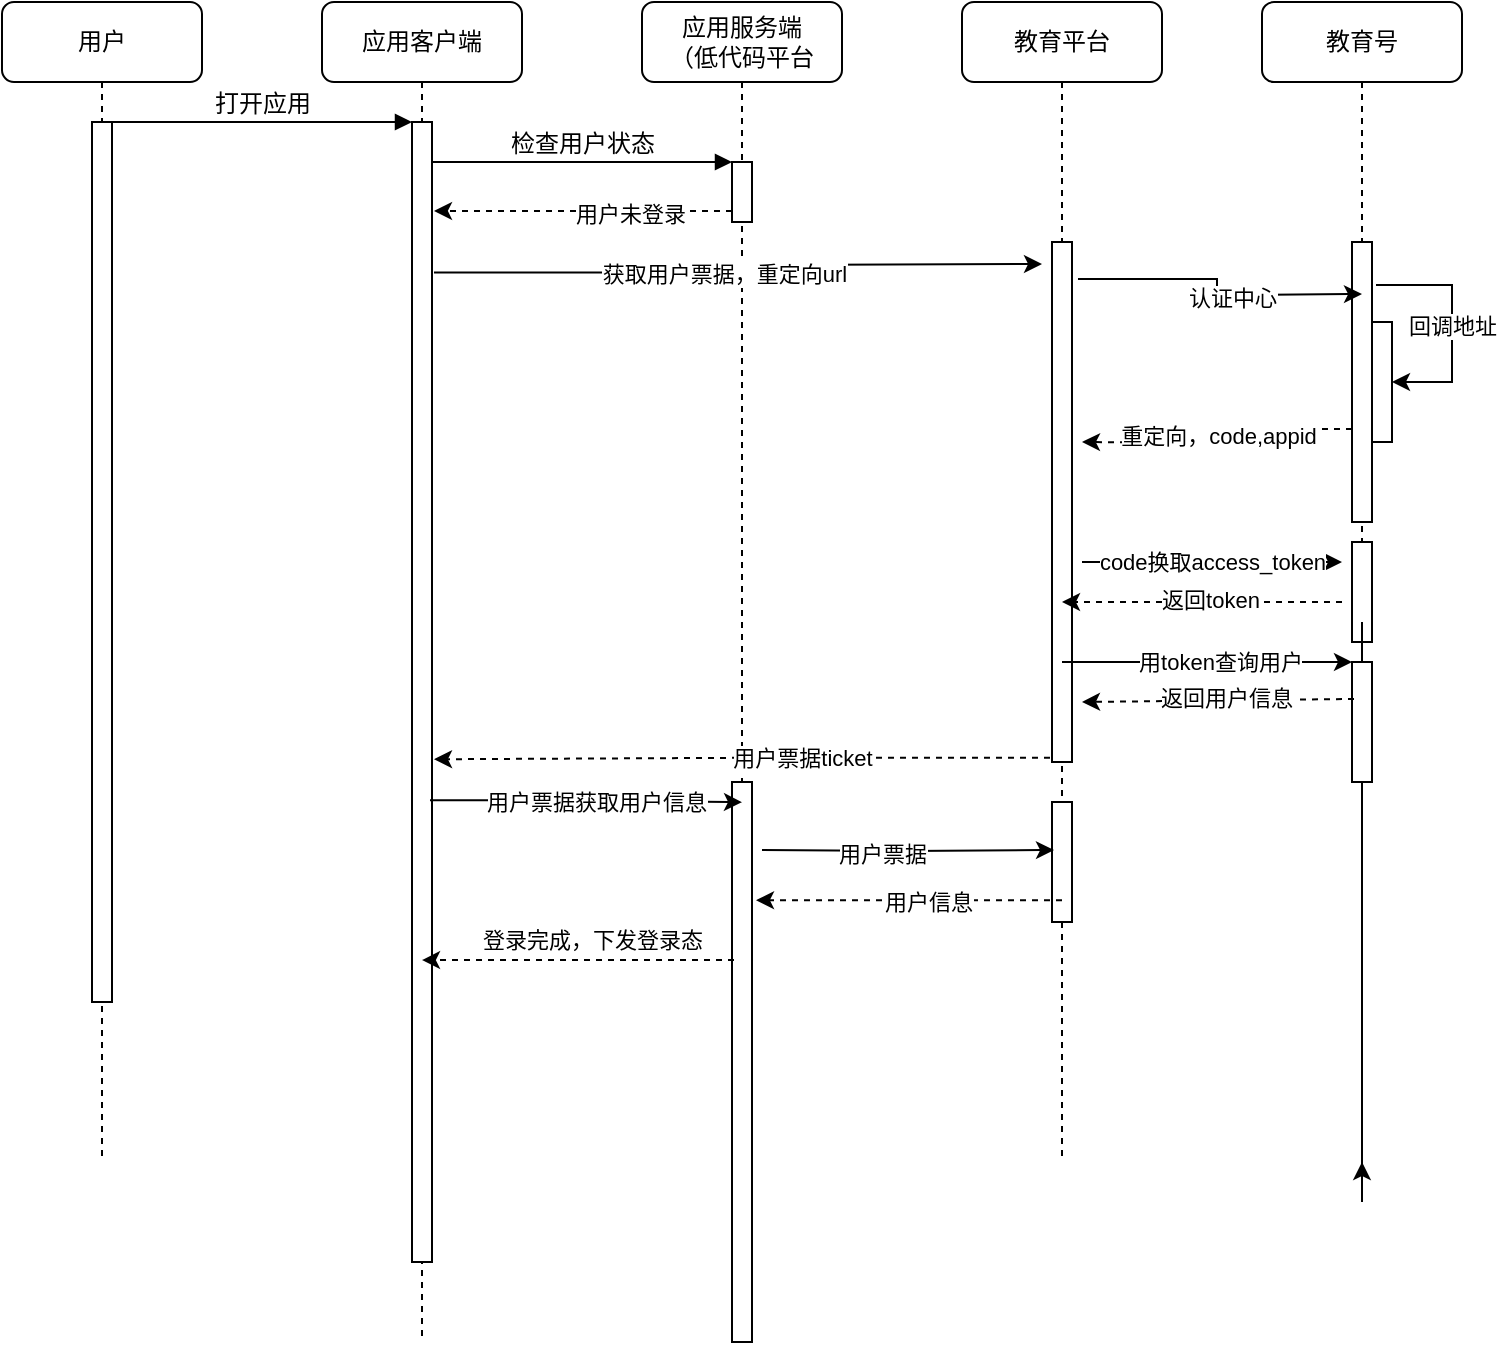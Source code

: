 <mxfile version="21.0.2" type="github">
  <diagram name="Page-1" id="13e1069c-82ec-6db2-03f1-153e76fe0fe0">
    <mxGraphModel dx="954" dy="562" grid="1" gridSize="10" guides="1" tooltips="1" connect="1" arrows="1" fold="1" page="1" pageScale="1" pageWidth="1100" pageHeight="850" background="none" math="0" shadow="0">
      <root>
        <mxCell id="0" />
        <mxCell id="1" parent="0" />
        <mxCell id="7baba1c4bc27f4b0-2" value="应用客户端" style="shape=umlLifeline;perimeter=lifelinePerimeter;whiteSpace=wrap;html=1;container=1;collapsible=0;recursiveResize=0;outlineConnect=0;rounded=1;shadow=0;comic=0;labelBackgroundColor=none;strokeWidth=1;fontFamily=Verdana;fontSize=12;align=center;" parent="1" vertex="1">
          <mxGeometry x="260" y="80" width="100" height="670" as="geometry" />
        </mxCell>
        <mxCell id="qNvrEW012JE64xCaFdd--19" style="edgeStyle=none;rounded=0;orthogonalLoop=1;jettySize=auto;html=1;dashed=1;elbow=vertical;" parent="7baba1c4bc27f4b0-2" source="7baba1c4bc27f4b0-10" target="7baba1c4bc27f4b0-2" edge="1">
          <mxGeometry relative="1" as="geometry" />
        </mxCell>
        <mxCell id="7baba1c4bc27f4b0-10" value="" style="html=1;points=[];perimeter=orthogonalPerimeter;rounded=0;shadow=0;comic=0;labelBackgroundColor=none;strokeWidth=1;fontFamily=Verdana;fontSize=12;align=center;" parent="7baba1c4bc27f4b0-2" vertex="1">
          <mxGeometry x="45" y="60" width="10" height="570" as="geometry" />
        </mxCell>
        <mxCell id="7baba1c4bc27f4b0-3" value="应用服务端&lt;br style=&quot;border-color: var(--border-color);&quot;&gt;（低代码平台" style="shape=umlLifeline;perimeter=lifelinePerimeter;whiteSpace=wrap;html=1;container=1;collapsible=0;recursiveResize=0;outlineConnect=0;rounded=1;shadow=0;comic=0;labelBackgroundColor=none;strokeWidth=1;fontFamily=Verdana;fontSize=12;align=center;" parent="1" vertex="1">
          <mxGeometry x="420" y="80" width="100" height="670" as="geometry" />
        </mxCell>
        <mxCell id="7baba1c4bc27f4b0-13" value="" style="html=1;points=[];perimeter=orthogonalPerimeter;rounded=0;shadow=0;comic=0;labelBackgroundColor=none;strokeWidth=1;fontFamily=Verdana;fontSize=12;align=center;" parent="7baba1c4bc27f4b0-3" vertex="1">
          <mxGeometry x="45" y="80" width="10" height="30" as="geometry" />
        </mxCell>
        <mxCell id="qNvrEW012JE64xCaFdd--28" style="edgeStyle=none;rounded=0;orthogonalLoop=1;jettySize=auto;html=1;elbow=vertical;" parent="7baba1c4bc27f4b0-3" source="qNvrEW012JE64xCaFdd--20" target="7baba1c4bc27f4b0-3" edge="1">
          <mxGeometry relative="1" as="geometry" />
        </mxCell>
        <mxCell id="nbmTtfiOY9Syantr3b5a-6" style="edgeStyle=orthogonalEdgeStyle;rounded=0;orthogonalLoop=1;jettySize=auto;html=1;" edge="1" parent="7baba1c4bc27f4b0-3" source="qNvrEW012JE64xCaFdd--20" target="7baba1c4bc27f4b0-3">
          <mxGeometry relative="1" as="geometry">
            <Array as="points">
              <mxPoint x="50" y="230" />
              <mxPoint x="50" y="230" />
            </Array>
          </mxGeometry>
        </mxCell>
        <mxCell id="qNvrEW012JE64xCaFdd--20" value="" style="html=1;points=[];perimeter=orthogonalPerimeter;rounded=0;shadow=0;comic=0;labelBackgroundColor=none;strokeWidth=1;fontFamily=Verdana;fontSize=12;align=center;" parent="7baba1c4bc27f4b0-3" vertex="1">
          <mxGeometry x="45" y="390" width="10" height="280" as="geometry" />
        </mxCell>
        <mxCell id="7baba1c4bc27f4b0-4" value="教育平台" style="shape=umlLifeline;perimeter=lifelinePerimeter;whiteSpace=wrap;html=1;container=1;collapsible=0;recursiveResize=0;outlineConnect=0;rounded=1;shadow=0;comic=0;labelBackgroundColor=none;strokeWidth=1;fontFamily=Verdana;fontSize=12;align=center;" parent="1" vertex="1">
          <mxGeometry x="580" y="80" width="100" height="580" as="geometry" />
        </mxCell>
        <mxCell id="nbmTtfiOY9Syantr3b5a-3" style="edgeStyle=orthogonalEdgeStyle;rounded=0;orthogonalLoop=1;jettySize=auto;html=1;" edge="1" parent="7baba1c4bc27f4b0-4" source="qNvrEW012JE64xCaFdd--23" target="7baba1c4bc27f4b0-4">
          <mxGeometry relative="1" as="geometry">
            <Array as="points">
              <mxPoint x="50" y="230" />
              <mxPoint x="50" y="230" />
            </Array>
          </mxGeometry>
        </mxCell>
        <mxCell id="qNvrEW012JE64xCaFdd--23" value="" style="html=1;points=[];perimeter=orthogonalPerimeter;rounded=0;shadow=0;comic=0;labelBackgroundColor=none;strokeWidth=1;fontFamily=Verdana;fontSize=12;align=center;" parent="7baba1c4bc27f4b0-4" vertex="1">
          <mxGeometry x="45" y="120" width="10" height="260" as="geometry" />
        </mxCell>
        <mxCell id="nbmTtfiOY9Syantr3b5a-19" value="" style="html=1;points=[];perimeter=orthogonalPerimeter;rounded=0;shadow=0;comic=0;labelBackgroundColor=none;strokeWidth=1;fontFamily=Verdana;fontSize=12;align=center;" vertex="1" parent="7baba1c4bc27f4b0-4">
          <mxGeometry x="45" y="400" width="10" height="60" as="geometry" />
        </mxCell>
        <mxCell id="7baba1c4bc27f4b0-8" value="用户" style="shape=umlLifeline;perimeter=lifelinePerimeter;whiteSpace=wrap;html=1;container=1;collapsible=0;recursiveResize=0;outlineConnect=0;rounded=1;shadow=0;comic=0;labelBackgroundColor=none;strokeWidth=1;fontFamily=Verdana;fontSize=12;align=center;" parent="1" vertex="1">
          <mxGeometry x="100" y="80" width="100" height="580" as="geometry" />
        </mxCell>
        <mxCell id="7baba1c4bc27f4b0-9" value="" style="html=1;points=[];perimeter=orthogonalPerimeter;rounded=0;shadow=0;comic=0;labelBackgroundColor=none;strokeWidth=1;fontFamily=Verdana;fontSize=12;align=center;" parent="7baba1c4bc27f4b0-8" vertex="1">
          <mxGeometry x="45" y="60" width="10" height="440" as="geometry" />
        </mxCell>
        <mxCell id="7baba1c4bc27f4b0-11" value="打开应用" style="html=1;verticalAlign=bottom;endArrow=block;entryX=0;entryY=0;labelBackgroundColor=none;fontFamily=Verdana;fontSize=12;edgeStyle=elbowEdgeStyle;elbow=vertical;" parent="1" source="7baba1c4bc27f4b0-9" target="7baba1c4bc27f4b0-10" edge="1">
          <mxGeometry relative="1" as="geometry">
            <mxPoint x="220" y="190" as="sourcePoint" />
          </mxGeometry>
        </mxCell>
        <mxCell id="7baba1c4bc27f4b0-14" value="检查用户状态" style="html=1;verticalAlign=bottom;endArrow=block;entryX=0;entryY=0;labelBackgroundColor=none;fontFamily=Verdana;fontSize=12;edgeStyle=elbowEdgeStyle;elbow=vertical;" parent="1" source="7baba1c4bc27f4b0-10" target="7baba1c4bc27f4b0-13" edge="1">
          <mxGeometry relative="1" as="geometry">
            <mxPoint x="370" y="200" as="sourcePoint" />
          </mxGeometry>
        </mxCell>
        <mxCell id="qNvrEW012JE64xCaFdd--2" value="教育号" style="shape=umlLifeline;perimeter=lifelinePerimeter;whiteSpace=wrap;html=1;container=1;collapsible=0;recursiveResize=0;outlineConnect=0;rounded=1;shadow=0;comic=0;labelBackgroundColor=none;strokeWidth=1;fontFamily=Verdana;fontSize=12;align=center;" parent="1" vertex="1">
          <mxGeometry x="730" y="80" width="100" height="580" as="geometry" />
        </mxCell>
        <mxCell id="qNvrEW012JE64xCaFdd--12" style="edgeStyle=none;rounded=0;orthogonalLoop=1;jettySize=auto;html=1;" parent="qNvrEW012JE64xCaFdd--2" source="qNvrEW012JE64xCaFdd--8" target="7baba1c4bc27f4b0-37" edge="1">
          <mxGeometry relative="1" as="geometry" />
        </mxCell>
        <mxCell id="qNvrEW012JE64xCaFdd--8" value="" style="html=1;points=[];perimeter=orthogonalPerimeter;rounded=0;shadow=0;comic=0;labelBackgroundColor=none;strokeWidth=1;fontFamily=Verdana;fontSize=12;align=center;" parent="qNvrEW012JE64xCaFdd--2" vertex="1">
          <mxGeometry x="45" y="120" width="10" height="140" as="geometry" />
        </mxCell>
        <mxCell id="qNvrEW012JE64xCaFdd--13" value="" style="edgeStyle=none;rounded=0;orthogonalLoop=1;jettySize=auto;html=1;" parent="qNvrEW012JE64xCaFdd--2" source="7baba1c4bc27f4b0-37" target="qNvrEW012JE64xCaFdd--8" edge="1">
          <mxGeometry relative="1" as="geometry" />
        </mxCell>
        <mxCell id="7baba1c4bc27f4b0-37" value="" style="html=1;points=[];perimeter=orthogonalPerimeter;rounded=0;shadow=0;comic=0;labelBackgroundColor=none;strokeWidth=1;fontFamily=Verdana;fontSize=12;align=center;" parent="qNvrEW012JE64xCaFdd--2" vertex="1">
          <mxGeometry x="55" y="160" width="10" height="60" as="geometry" />
        </mxCell>
        <mxCell id="qNvrEW012JE64xCaFdd--15" value="" style="endArrow=classic;html=1;rounded=0;exitX=1.2;exitY=0.154;exitDx=0;exitDy=0;exitPerimeter=0;edgeStyle=entityRelationEdgeStyle;elbow=vertical;" parent="qNvrEW012JE64xCaFdd--2" source="qNvrEW012JE64xCaFdd--8" target="7baba1c4bc27f4b0-37" edge="1">
          <mxGeometry width="50" height="50" relative="1" as="geometry">
            <mxPoint x="-200" y="380" as="sourcePoint" />
            <mxPoint x="70" y="300" as="targetPoint" />
          </mxGeometry>
        </mxCell>
        <mxCell id="qNvrEW012JE64xCaFdd--16" value="回调地址" style="edgeLabel;html=1;align=center;verticalAlign=middle;resizable=0;points=[];" parent="qNvrEW012JE64xCaFdd--15" vertex="1" connectable="0">
          <mxGeometry x="-0.007" relative="1" as="geometry">
            <mxPoint as="offset" />
          </mxGeometry>
        </mxCell>
        <mxCell id="qNvrEW012JE64xCaFdd--26" value="" style="html=1;points=[];perimeter=orthogonalPerimeter;rounded=0;shadow=0;comic=0;labelBackgroundColor=none;strokeWidth=1;fontFamily=Verdana;fontSize=12;align=center;" parent="qNvrEW012JE64xCaFdd--2" vertex="1">
          <mxGeometry x="45" y="270" width="10" height="50" as="geometry" />
        </mxCell>
        <mxCell id="nbmTtfiOY9Syantr3b5a-5" style="edgeStyle=orthogonalEdgeStyle;rounded=0;orthogonalLoop=1;jettySize=auto;html=1;" edge="1" parent="qNvrEW012JE64xCaFdd--2" source="qNvrEW012JE64xCaFdd--34" target="qNvrEW012JE64xCaFdd--2">
          <mxGeometry relative="1" as="geometry" />
        </mxCell>
        <mxCell id="qNvrEW012JE64xCaFdd--34" value="" style="html=1;points=[];perimeter=orthogonalPerimeter;rounded=0;shadow=0;comic=0;labelBackgroundColor=none;strokeWidth=1;fontFamily=Verdana;fontSize=12;align=center;" parent="qNvrEW012JE64xCaFdd--2" vertex="1">
          <mxGeometry x="45" y="330" width="10" height="60" as="geometry" />
        </mxCell>
        <mxCell id="qNvrEW012JE64xCaFdd--4" style="rounded=0;orthogonalLoop=1;jettySize=auto;html=1;dashed=1;entryX=1.1;entryY=0.078;entryDx=0;entryDy=0;entryPerimeter=0;" parent="1" source="7baba1c4bc27f4b0-13" target="7baba1c4bc27f4b0-10" edge="1">
          <mxGeometry relative="1" as="geometry">
            <mxPoint x="470" y="240" as="sourcePoint" />
          </mxGeometry>
        </mxCell>
        <mxCell id="qNvrEW012JE64xCaFdd--5" value="用户未登录" style="edgeLabel;html=1;align=center;verticalAlign=middle;resizable=0;points=[];" parent="qNvrEW012JE64xCaFdd--4" vertex="1" connectable="0">
          <mxGeometry x="-0.308" y="1" relative="1" as="geometry">
            <mxPoint as="offset" />
          </mxGeometry>
        </mxCell>
        <mxCell id="qNvrEW012JE64xCaFdd--27" value="code换取access_token" style="edgeStyle=none;rounded=0;orthogonalLoop=1;jettySize=auto;html=1;elbow=vertical;" parent="1" edge="1">
          <mxGeometry relative="1" as="geometry">
            <mxPoint x="640" y="360" as="sourcePoint" />
            <mxPoint x="770" y="360" as="targetPoint" />
          </mxGeometry>
        </mxCell>
        <mxCell id="qNvrEW012JE64xCaFdd--29" style="rounded=0;orthogonalLoop=1;jettySize=auto;html=1;elbow=vertical;dashed=1;" parent="1" target="7baba1c4bc27f4b0-4" edge="1">
          <mxGeometry relative="1" as="geometry">
            <mxPoint x="770" y="380" as="sourcePoint" />
          </mxGeometry>
        </mxCell>
        <mxCell id="qNvrEW012JE64xCaFdd--30" value="返回token" style="edgeLabel;html=1;align=center;verticalAlign=middle;resizable=0;points=[];" parent="qNvrEW012JE64xCaFdd--29" vertex="1" connectable="0">
          <mxGeometry x="-0.314" y="-1" relative="1" as="geometry">
            <mxPoint x="-18" as="offset" />
          </mxGeometry>
        </mxCell>
        <mxCell id="qNvrEW012JE64xCaFdd--37" style="edgeStyle=none;rounded=0;orthogonalLoop=1;jettySize=auto;html=1;elbow=vertical;" parent="1" source="7baba1c4bc27f4b0-4" target="qNvrEW012JE64xCaFdd--34" edge="1">
          <mxGeometry relative="1" as="geometry">
            <mxPoint x="634.95" y="522.775" as="sourcePoint" />
            <mxPoint x="795" y="570" as="targetPoint" />
          </mxGeometry>
        </mxCell>
        <mxCell id="qNvrEW012JE64xCaFdd--38" value="用token查询用户" style="edgeLabel;html=1;align=center;verticalAlign=middle;resizable=0;points=[];" parent="qNvrEW012JE64xCaFdd--37" vertex="1" connectable="0">
          <mxGeometry x="0.265" relative="1" as="geometry">
            <mxPoint x="-13" as="offset" />
          </mxGeometry>
        </mxCell>
        <mxCell id="qNvrEW012JE64xCaFdd--44" style="rounded=0;orthogonalLoop=1;jettySize=auto;html=1;elbow=vertical;dashed=1;exitX=0.1;exitY=0.318;exitDx=0;exitDy=0;exitPerimeter=0;" parent="1" target="7baba1c4bc27f4b0-2" edge="1" source="qNvrEW012JE64xCaFdd--20">
          <mxGeometry relative="1" as="geometry">
            <mxPoint x="470" y="640" as="sourcePoint" />
            <mxPoint x="320" y="640" as="targetPoint" />
          </mxGeometry>
        </mxCell>
        <mxCell id="qNvrEW012JE64xCaFdd--45" value="登录完成，下发登录态" style="edgeLabel;html=1;align=center;verticalAlign=middle;resizable=0;points=[];" parent="qNvrEW012JE64xCaFdd--44" vertex="1" connectable="0">
          <mxGeometry x="-0.314" y="-1" relative="1" as="geometry">
            <mxPoint x="-18" y="-9" as="offset" />
          </mxGeometry>
        </mxCell>
        <mxCell id="nbmTtfiOY9Syantr3b5a-4" value="重定向，code,appid" style="edgeStyle=orthogonalEdgeStyle;rounded=0;orthogonalLoop=1;jettySize=auto;html=1;exitX=0;exitY=0.668;exitDx=0;exitDy=0;exitPerimeter=0;dashed=1;" edge="1" parent="1" source="qNvrEW012JE64xCaFdd--8">
          <mxGeometry relative="1" as="geometry">
            <mxPoint x="640" y="300" as="targetPoint" />
          </mxGeometry>
        </mxCell>
        <mxCell id="qNvrEW012JE64xCaFdd--39" style="edgeStyle=none;rounded=0;orthogonalLoop=1;jettySize=auto;html=1;elbow=vertical;dashed=1;exitX=0.1;exitY=0.308;exitDx=0;exitDy=0;exitPerimeter=0;" parent="1" edge="1" source="qNvrEW012JE64xCaFdd--34">
          <mxGeometry relative="1" as="geometry">
            <mxPoint x="770" y="535" as="sourcePoint" />
            <mxPoint x="640" y="430" as="targetPoint" />
          </mxGeometry>
        </mxCell>
        <mxCell id="qNvrEW012JE64xCaFdd--40" value="返回用户信息" style="edgeLabel;html=1;align=center;verticalAlign=middle;resizable=0;points=[];" parent="qNvrEW012JE64xCaFdd--39" vertex="1" connectable="0">
          <mxGeometry x="-0.314" y="-1" relative="1" as="geometry">
            <mxPoint x="-18" as="offset" />
          </mxGeometry>
        </mxCell>
        <mxCell id="nbmTtfiOY9Syantr3b5a-9" style="edgeStyle=orthogonalEdgeStyle;rounded=0;orthogonalLoop=1;jettySize=auto;html=1;exitX=-0.1;exitY=0.992;exitDx=0;exitDy=0;exitPerimeter=0;dashed=1;entryX=1.1;entryY=0.559;entryDx=0;entryDy=0;entryPerimeter=0;" edge="1" parent="1" source="qNvrEW012JE64xCaFdd--23" target="7baba1c4bc27f4b0-10">
          <mxGeometry relative="1" as="geometry">
            <mxPoint x="320" y="608" as="targetPoint" />
          </mxGeometry>
        </mxCell>
        <mxCell id="nbmTtfiOY9Syantr3b5a-10" value="用户票据ticket" style="edgeLabel;html=1;align=center;verticalAlign=middle;resizable=0;points=[];" vertex="1" connectable="0" parent="nbmTtfiOY9Syantr3b5a-9">
          <mxGeometry x="-0.198" relative="1" as="geometry">
            <mxPoint as="offset" />
          </mxGeometry>
        </mxCell>
        <mxCell id="nbmTtfiOY9Syantr3b5a-12" style="edgeStyle=orthogonalEdgeStyle;rounded=0;orthogonalLoop=1;jettySize=auto;html=1;exitX=1.1;exitY=0.132;exitDx=0;exitDy=0;exitPerimeter=0;" edge="1" parent="1" source="7baba1c4bc27f4b0-10">
          <mxGeometry relative="1" as="geometry">
            <mxPoint x="620" y="211" as="targetPoint" />
          </mxGeometry>
        </mxCell>
        <mxCell id="nbmTtfiOY9Syantr3b5a-13" value="获取用户票据，重定向url" style="edgeLabel;html=1;align=center;verticalAlign=middle;resizable=0;points=[];" vertex="1" connectable="0" parent="nbmTtfiOY9Syantr3b5a-12">
          <mxGeometry x="-0.062" y="-1" relative="1" as="geometry">
            <mxPoint as="offset" />
          </mxGeometry>
        </mxCell>
        <mxCell id="nbmTtfiOY9Syantr3b5a-14" style="edgeStyle=orthogonalEdgeStyle;rounded=0;orthogonalLoop=1;jettySize=auto;html=1;exitX=1.3;exitY=0.071;exitDx=0;exitDy=0;exitPerimeter=0;" edge="1" parent="1" source="qNvrEW012JE64xCaFdd--23">
          <mxGeometry relative="1" as="geometry">
            <mxPoint x="780" y="226" as="targetPoint" />
          </mxGeometry>
        </mxCell>
        <mxCell id="nbmTtfiOY9Syantr3b5a-15" value="认证中心" style="edgeLabel;html=1;align=center;verticalAlign=middle;resizable=0;points=[];" vertex="1" connectable="0" parent="nbmTtfiOY9Syantr3b5a-14">
          <mxGeometry x="0.136" relative="1" as="geometry">
            <mxPoint y="1" as="offset" />
          </mxGeometry>
        </mxCell>
        <mxCell id="nbmTtfiOY9Syantr3b5a-16" style="edgeStyle=orthogonalEdgeStyle;rounded=0;orthogonalLoop=1;jettySize=auto;html=1;entryX=0.5;entryY=0.036;entryDx=0;entryDy=0;entryPerimeter=0;exitX=0.9;exitY=0.595;exitDx=0;exitDy=0;exitPerimeter=0;" edge="1" parent="1" source="7baba1c4bc27f4b0-10" target="qNvrEW012JE64xCaFdd--20">
          <mxGeometry relative="1" as="geometry" />
        </mxCell>
        <mxCell id="nbmTtfiOY9Syantr3b5a-17" value="用户票据获取用户信息" style="edgeLabel;html=1;align=center;verticalAlign=middle;resizable=0;points=[];" vertex="1" connectable="0" parent="nbmTtfiOY9Syantr3b5a-16">
          <mxGeometry x="0.07" relative="1" as="geometry">
            <mxPoint as="offset" />
          </mxGeometry>
        </mxCell>
        <mxCell id="nbmTtfiOY9Syantr3b5a-20" style="edgeStyle=orthogonalEdgeStyle;rounded=0;orthogonalLoop=1;jettySize=auto;html=1;entryX=0.1;entryY=0.4;entryDx=0;entryDy=0;entryPerimeter=0;" edge="1" parent="1" target="nbmTtfiOY9Syantr3b5a-19">
          <mxGeometry relative="1" as="geometry">
            <mxPoint x="480" y="504" as="sourcePoint" />
          </mxGeometry>
        </mxCell>
        <mxCell id="nbmTtfiOY9Syantr3b5a-21" value="用户票据" style="edgeLabel;html=1;align=center;verticalAlign=middle;resizable=0;points=[];" vertex="1" connectable="0" parent="nbmTtfiOY9Syantr3b5a-20">
          <mxGeometry x="-0.178" y="-1" relative="1" as="geometry">
            <mxPoint as="offset" />
          </mxGeometry>
        </mxCell>
        <mxCell id="nbmTtfiOY9Syantr3b5a-22" style="edgeStyle=orthogonalEdgeStyle;rounded=0;orthogonalLoop=1;jettySize=auto;html=1;entryX=1.2;entryY=0.211;entryDx=0;entryDy=0;entryPerimeter=0;exitX=0.5;exitY=0.818;exitDx=0;exitDy=0;exitPerimeter=0;dashed=1;" edge="1" parent="1" source="nbmTtfiOY9Syantr3b5a-19" target="qNvrEW012JE64xCaFdd--20">
          <mxGeometry relative="1" as="geometry" />
        </mxCell>
        <mxCell id="nbmTtfiOY9Syantr3b5a-23" value="用户信息" style="edgeLabel;html=1;align=center;verticalAlign=middle;resizable=0;points=[];" vertex="1" connectable="0" parent="nbmTtfiOY9Syantr3b5a-22">
          <mxGeometry x="-0.124" y="1" relative="1" as="geometry">
            <mxPoint as="offset" />
          </mxGeometry>
        </mxCell>
      </root>
    </mxGraphModel>
  </diagram>
</mxfile>
